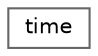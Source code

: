 digraph "Graphical Class Hierarchy"
{
 // LATEX_PDF_SIZE
  bgcolor="transparent";
  edge [fontname=Helvetica,fontsize=10,labelfontname=Helvetica,labelfontsize=10];
  node [fontname=Helvetica,fontsize=10,shape=box,height=0.2,width=0.4];
  rankdir="LR";
  Node0 [id="Node000000",label="time",height=0.2,width=0.4,color="grey40", fillcolor="white", style="filled",URL="$structtime.html",tooltip="A local time-of-day."];
}
